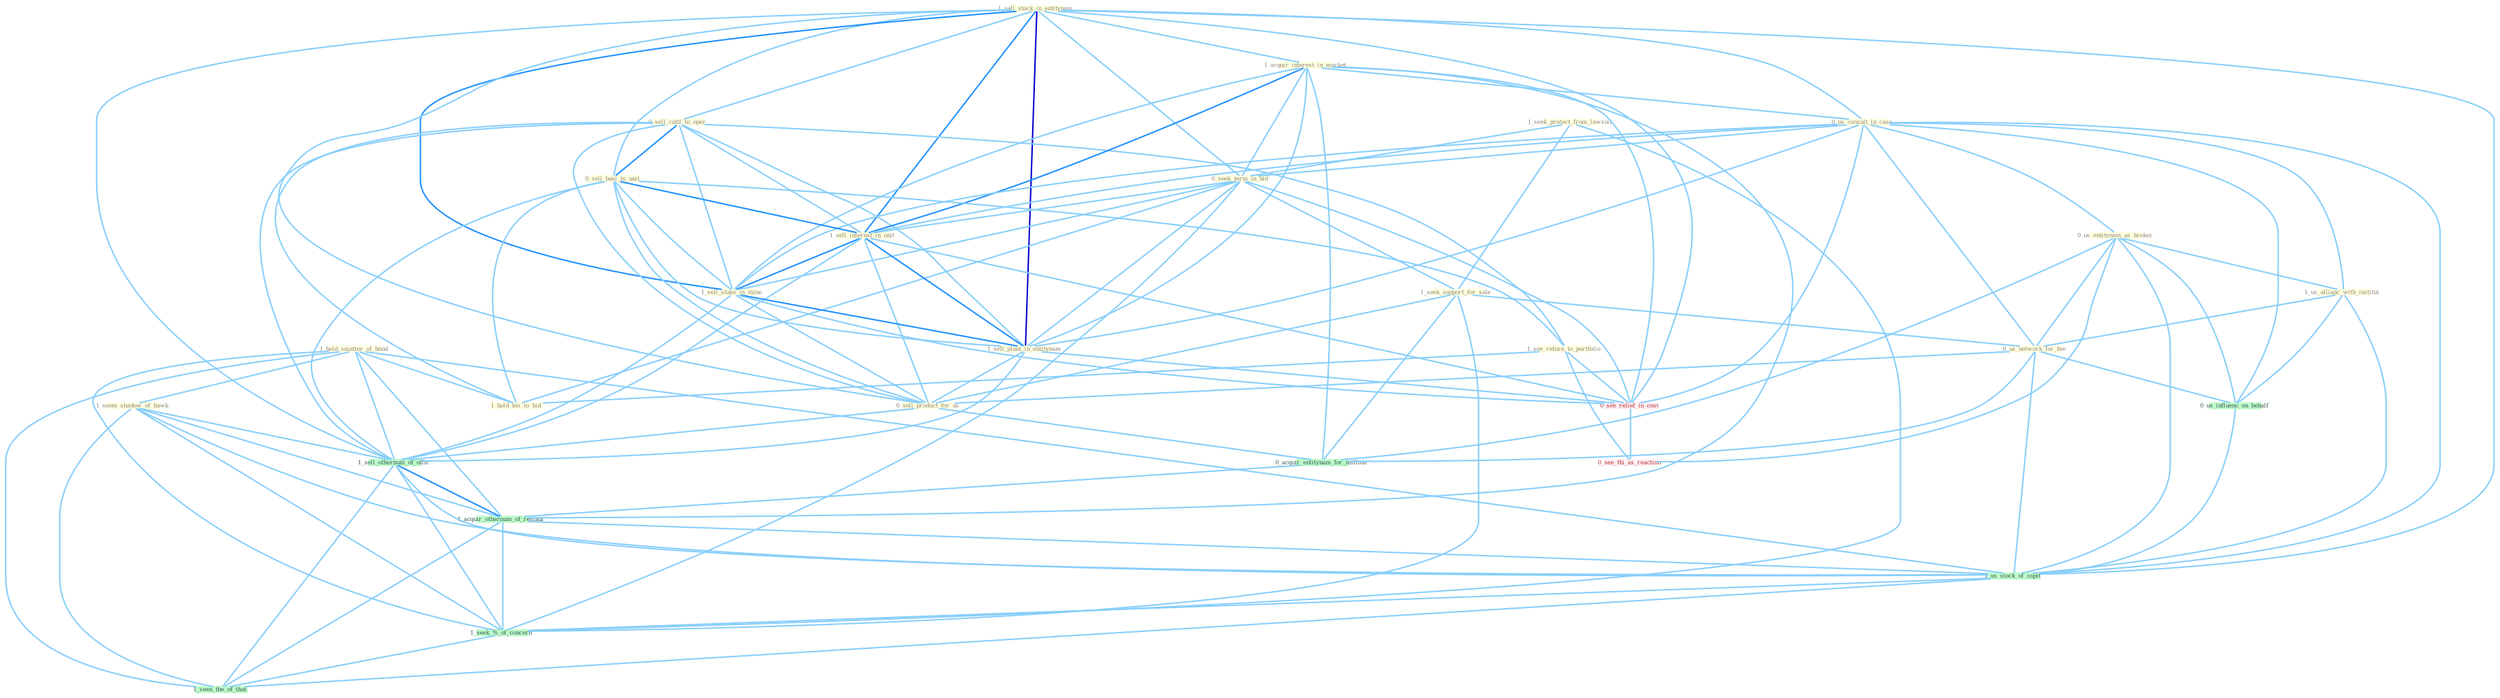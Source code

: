 Graph G{ 
    node
    [shape=polygon,style=filled,width=.5,height=.06,color="#BDFCC9",fixedsize=true,fontsize=4,
    fontcolor="#2f4f4f"];
    {node
    [color="#ffffe0", fontcolor="#8b7d6b"] "1_seek_protect_from_lawsuit " "1_hold_smatter_of_bond " "1_sell_stock_in_entitynam " "0_sell_cattl_to_oper " "1_seem_shadow_of_hawk " "1_acquir_interest_in_market " "0_us_consult_in_case " "0_seek_term_in_bid " "0_us_entitynam_as_broker " "0_sell_busi_to_unit " "1_seek_support_for_sale " "1_sell_interest_in_unit " "1_us_allianc_with_institut " "1_sell_stake_in_mine " "0_us_network_for_fee " "1_sell_plant_in_entitynam " "1_see_return_to_portfolio " "0_sell_product_for_us " "1_hold_kei_to_bid "}
{node [color="#fff0f5", fontcolor="#b22222"] "0_see_relief_in_cost " "0_see_thi_as_reaction "}
edge [color="#B0E2FF"];

	"1_seek_protect_from_lawsuit " -- "0_seek_term_in_bid " [w="1", color="#87cefa" ];
	"1_seek_protect_from_lawsuit " -- "1_seek_support_for_sale " [w="1", color="#87cefa" ];
	"1_seek_protect_from_lawsuit " -- "1_seek_%_of_concern " [w="1", color="#87cefa" ];
	"1_hold_smatter_of_bond " -- "1_seem_shadow_of_hawk " [w="1", color="#87cefa" ];
	"1_hold_smatter_of_bond " -- "1_hold_kei_to_bid " [w="1", color="#87cefa" ];
	"1_hold_smatter_of_bond " -- "1_sell_othernum_of_offic " [w="1", color="#87cefa" ];
	"1_hold_smatter_of_bond " -- "1_acquir_othernum_of_restaur " [w="1", color="#87cefa" ];
	"1_hold_smatter_of_bond " -- "1_us_stock_of_capit " [w="1", color="#87cefa" ];
	"1_hold_smatter_of_bond " -- "1_seek_%_of_concern " [w="1", color="#87cefa" ];
	"1_hold_smatter_of_bond " -- "1_seen_the_of_that " [w="1", color="#87cefa" ];
	"1_sell_stock_in_entitynam " -- "0_sell_cattl_to_oper " [w="1", color="#87cefa" ];
	"1_sell_stock_in_entitynam " -- "1_acquir_interest_in_market " [w="1", color="#87cefa" ];
	"1_sell_stock_in_entitynam " -- "0_us_consult_in_case " [w="1", color="#87cefa" ];
	"1_sell_stock_in_entitynam " -- "0_seek_term_in_bid " [w="1", color="#87cefa" ];
	"1_sell_stock_in_entitynam " -- "0_sell_busi_to_unit " [w="1", color="#87cefa" ];
	"1_sell_stock_in_entitynam " -- "1_sell_interest_in_unit " [w="2", color="#1e90ff" , len=0.8];
	"1_sell_stock_in_entitynam " -- "1_sell_stake_in_mine " [w="2", color="#1e90ff" , len=0.8];
	"1_sell_stock_in_entitynam " -- "1_sell_plant_in_entitynam " [w="3", color="#0000cd" , len=0.6];
	"1_sell_stock_in_entitynam " -- "0_sell_product_for_us " [w="1", color="#87cefa" ];
	"1_sell_stock_in_entitynam " -- "1_sell_othernum_of_offic " [w="1", color="#87cefa" ];
	"1_sell_stock_in_entitynam " -- "0_see_relief_in_cost " [w="1", color="#87cefa" ];
	"1_sell_stock_in_entitynam " -- "1_us_stock_of_capit " [w="1", color="#87cefa" ];
	"0_sell_cattl_to_oper " -- "0_sell_busi_to_unit " [w="2", color="#1e90ff" , len=0.8];
	"0_sell_cattl_to_oper " -- "1_sell_interest_in_unit " [w="1", color="#87cefa" ];
	"0_sell_cattl_to_oper " -- "1_sell_stake_in_mine " [w="1", color="#87cefa" ];
	"0_sell_cattl_to_oper " -- "1_sell_plant_in_entitynam " [w="1", color="#87cefa" ];
	"0_sell_cattl_to_oper " -- "1_see_return_to_portfolio " [w="1", color="#87cefa" ];
	"0_sell_cattl_to_oper " -- "0_sell_product_for_us " [w="1", color="#87cefa" ];
	"0_sell_cattl_to_oper " -- "1_hold_kei_to_bid " [w="1", color="#87cefa" ];
	"0_sell_cattl_to_oper " -- "1_sell_othernum_of_offic " [w="1", color="#87cefa" ];
	"1_seem_shadow_of_hawk " -- "1_sell_othernum_of_offic " [w="1", color="#87cefa" ];
	"1_seem_shadow_of_hawk " -- "1_acquir_othernum_of_restaur " [w="1", color="#87cefa" ];
	"1_seem_shadow_of_hawk " -- "1_us_stock_of_capit " [w="1", color="#87cefa" ];
	"1_seem_shadow_of_hawk " -- "1_seek_%_of_concern " [w="1", color="#87cefa" ];
	"1_seem_shadow_of_hawk " -- "1_seen_the_of_that " [w="1", color="#87cefa" ];
	"1_acquir_interest_in_market " -- "0_us_consult_in_case " [w="1", color="#87cefa" ];
	"1_acquir_interest_in_market " -- "0_seek_term_in_bid " [w="1", color="#87cefa" ];
	"1_acquir_interest_in_market " -- "1_sell_interest_in_unit " [w="2", color="#1e90ff" , len=0.8];
	"1_acquir_interest_in_market " -- "1_sell_stake_in_mine " [w="1", color="#87cefa" ];
	"1_acquir_interest_in_market " -- "1_sell_plant_in_entitynam " [w="1", color="#87cefa" ];
	"1_acquir_interest_in_market " -- "0_acquir_entitynam_for_million " [w="1", color="#87cefa" ];
	"1_acquir_interest_in_market " -- "0_see_relief_in_cost " [w="1", color="#87cefa" ];
	"1_acquir_interest_in_market " -- "1_acquir_othernum_of_restaur " [w="1", color="#87cefa" ];
	"0_us_consult_in_case " -- "0_seek_term_in_bid " [w="1", color="#87cefa" ];
	"0_us_consult_in_case " -- "0_us_entitynam_as_broker " [w="1", color="#87cefa" ];
	"0_us_consult_in_case " -- "1_sell_interest_in_unit " [w="1", color="#87cefa" ];
	"0_us_consult_in_case " -- "1_us_allianc_with_institut " [w="1", color="#87cefa" ];
	"0_us_consult_in_case " -- "1_sell_stake_in_mine " [w="1", color="#87cefa" ];
	"0_us_consult_in_case " -- "0_us_network_for_fee " [w="1", color="#87cefa" ];
	"0_us_consult_in_case " -- "1_sell_plant_in_entitynam " [w="1", color="#87cefa" ];
	"0_us_consult_in_case " -- "0_us_influenc_on_behalf " [w="1", color="#87cefa" ];
	"0_us_consult_in_case " -- "0_see_relief_in_cost " [w="1", color="#87cefa" ];
	"0_us_consult_in_case " -- "1_us_stock_of_capit " [w="1", color="#87cefa" ];
	"0_seek_term_in_bid " -- "1_seek_support_for_sale " [w="1", color="#87cefa" ];
	"0_seek_term_in_bid " -- "1_sell_interest_in_unit " [w="1", color="#87cefa" ];
	"0_seek_term_in_bid " -- "1_sell_stake_in_mine " [w="1", color="#87cefa" ];
	"0_seek_term_in_bid " -- "1_sell_plant_in_entitynam " [w="1", color="#87cefa" ];
	"0_seek_term_in_bid " -- "1_hold_kei_to_bid " [w="1", color="#87cefa" ];
	"0_seek_term_in_bid " -- "0_see_relief_in_cost " [w="1", color="#87cefa" ];
	"0_seek_term_in_bid " -- "1_seek_%_of_concern " [w="1", color="#87cefa" ];
	"0_us_entitynam_as_broker " -- "1_us_allianc_with_institut " [w="1", color="#87cefa" ];
	"0_us_entitynam_as_broker " -- "0_us_network_for_fee " [w="1", color="#87cefa" ];
	"0_us_entitynam_as_broker " -- "0_acquir_entitynam_for_million " [w="1", color="#87cefa" ];
	"0_us_entitynam_as_broker " -- "0_us_influenc_on_behalf " [w="1", color="#87cefa" ];
	"0_us_entitynam_as_broker " -- "0_see_thi_as_reaction " [w="1", color="#87cefa" ];
	"0_us_entitynam_as_broker " -- "1_us_stock_of_capit " [w="1", color="#87cefa" ];
	"0_sell_busi_to_unit " -- "1_sell_interest_in_unit " [w="2", color="#1e90ff" , len=0.8];
	"0_sell_busi_to_unit " -- "1_sell_stake_in_mine " [w="1", color="#87cefa" ];
	"0_sell_busi_to_unit " -- "1_sell_plant_in_entitynam " [w="1", color="#87cefa" ];
	"0_sell_busi_to_unit " -- "1_see_return_to_portfolio " [w="1", color="#87cefa" ];
	"0_sell_busi_to_unit " -- "0_sell_product_for_us " [w="1", color="#87cefa" ];
	"0_sell_busi_to_unit " -- "1_hold_kei_to_bid " [w="1", color="#87cefa" ];
	"0_sell_busi_to_unit " -- "1_sell_othernum_of_offic " [w="1", color="#87cefa" ];
	"1_seek_support_for_sale " -- "0_us_network_for_fee " [w="1", color="#87cefa" ];
	"1_seek_support_for_sale " -- "0_sell_product_for_us " [w="1", color="#87cefa" ];
	"1_seek_support_for_sale " -- "0_acquir_entitynam_for_million " [w="1", color="#87cefa" ];
	"1_seek_support_for_sale " -- "1_seek_%_of_concern " [w="1", color="#87cefa" ];
	"1_sell_interest_in_unit " -- "1_sell_stake_in_mine " [w="2", color="#1e90ff" , len=0.8];
	"1_sell_interest_in_unit " -- "1_sell_plant_in_entitynam " [w="2", color="#1e90ff" , len=0.8];
	"1_sell_interest_in_unit " -- "0_sell_product_for_us " [w="1", color="#87cefa" ];
	"1_sell_interest_in_unit " -- "1_sell_othernum_of_offic " [w="1", color="#87cefa" ];
	"1_sell_interest_in_unit " -- "0_see_relief_in_cost " [w="1", color="#87cefa" ];
	"1_us_allianc_with_institut " -- "0_us_network_for_fee " [w="1", color="#87cefa" ];
	"1_us_allianc_with_institut " -- "0_us_influenc_on_behalf " [w="1", color="#87cefa" ];
	"1_us_allianc_with_institut " -- "1_us_stock_of_capit " [w="1", color="#87cefa" ];
	"1_sell_stake_in_mine " -- "1_sell_plant_in_entitynam " [w="2", color="#1e90ff" , len=0.8];
	"1_sell_stake_in_mine " -- "0_sell_product_for_us " [w="1", color="#87cefa" ];
	"1_sell_stake_in_mine " -- "1_sell_othernum_of_offic " [w="1", color="#87cefa" ];
	"1_sell_stake_in_mine " -- "0_see_relief_in_cost " [w="1", color="#87cefa" ];
	"0_us_network_for_fee " -- "0_sell_product_for_us " [w="1", color="#87cefa" ];
	"0_us_network_for_fee " -- "0_acquir_entitynam_for_million " [w="1", color="#87cefa" ];
	"0_us_network_for_fee " -- "0_us_influenc_on_behalf " [w="1", color="#87cefa" ];
	"0_us_network_for_fee " -- "1_us_stock_of_capit " [w="1", color="#87cefa" ];
	"1_sell_plant_in_entitynam " -- "0_sell_product_for_us " [w="1", color="#87cefa" ];
	"1_sell_plant_in_entitynam " -- "1_sell_othernum_of_offic " [w="1", color="#87cefa" ];
	"1_sell_plant_in_entitynam " -- "0_see_relief_in_cost " [w="1", color="#87cefa" ];
	"1_see_return_to_portfolio " -- "1_hold_kei_to_bid " [w="1", color="#87cefa" ];
	"1_see_return_to_portfolio " -- "0_see_relief_in_cost " [w="1", color="#87cefa" ];
	"1_see_return_to_portfolio " -- "0_see_thi_as_reaction " [w="1", color="#87cefa" ];
	"0_sell_product_for_us " -- "0_acquir_entitynam_for_million " [w="1", color="#87cefa" ];
	"0_sell_product_for_us " -- "1_sell_othernum_of_offic " [w="1", color="#87cefa" ];
	"0_acquir_entitynam_for_million " -- "1_acquir_othernum_of_restaur " [w="1", color="#87cefa" ];
	"1_sell_othernum_of_offic " -- "1_acquir_othernum_of_restaur " [w="2", color="#1e90ff" , len=0.8];
	"1_sell_othernum_of_offic " -- "1_us_stock_of_capit " [w="1", color="#87cefa" ];
	"1_sell_othernum_of_offic " -- "1_seek_%_of_concern " [w="1", color="#87cefa" ];
	"1_sell_othernum_of_offic " -- "1_seen_the_of_that " [w="1", color="#87cefa" ];
	"0_us_influenc_on_behalf " -- "1_us_stock_of_capit " [w="1", color="#87cefa" ];
	"0_see_relief_in_cost " -- "0_see_thi_as_reaction " [w="1", color="#87cefa" ];
	"1_acquir_othernum_of_restaur " -- "1_us_stock_of_capit " [w="1", color="#87cefa" ];
	"1_acquir_othernum_of_restaur " -- "1_seek_%_of_concern " [w="1", color="#87cefa" ];
	"1_acquir_othernum_of_restaur " -- "1_seen_the_of_that " [w="1", color="#87cefa" ];
	"1_us_stock_of_capit " -- "1_seek_%_of_concern " [w="1", color="#87cefa" ];
	"1_us_stock_of_capit " -- "1_seen_the_of_that " [w="1", color="#87cefa" ];
	"1_seek_%_of_concern " -- "1_seen_the_of_that " [w="1", color="#87cefa" ];
}